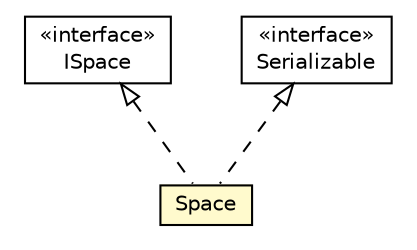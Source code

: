 #!/usr/local/bin/dot
#
# Class diagram 
# Generated by UMLGraph version R5_6-24-gf6e263 (http://www.umlgraph.org/)
#

digraph G {
	edge [fontname="Helvetica",fontsize=10,labelfontname="Helvetica",labelfontsize=10];
	node [fontname="Helvetica",fontsize=10,shape=plaintext];
	nodesep=0.25;
	ranksep=0.5;
	// org.universAAL.middleware.interfaces.space.model.ISpace
	c333670 [label=<<table title="org.universAAL.middleware.interfaces.space.model.ISpace" border="0" cellborder="1" cellspacing="0" cellpadding="2" port="p" href="../../model/ISpace.html">
		<tr><td><table border="0" cellspacing="0" cellpadding="1">
<tr><td align="center" balign="center"> &#171;interface&#187; </td></tr>
<tr><td align="center" balign="center"> ISpace </td></tr>
		</table></td></tr>
		</table>>, URL="../../model/ISpace.html", fontname="Helvetica", fontcolor="black", fontsize=10.0];
	// org.universAAL.middleware.interfaces.space.xml.model.Space
	c333675 [label=<<table title="org.universAAL.middleware.interfaces.space.xml.model.Space" border="0" cellborder="1" cellspacing="0" cellpadding="2" port="p" bgcolor="lemonChiffon" href="./Space.html">
		<tr><td><table border="0" cellspacing="0" cellpadding="1">
<tr><td align="center" balign="center"> Space </td></tr>
		</table></td></tr>
		</table>>, URL="./Space.html", fontname="Helvetica", fontcolor="black", fontsize=10.0];
	//org.universAAL.middleware.interfaces.space.xml.model.Space implements java.io.Serializable
	c334214:p -> c333675:p [dir=back,arrowtail=empty,style=dashed];
	//org.universAAL.middleware.interfaces.space.xml.model.Space implements org.universAAL.middleware.interfaces.space.model.ISpace
	c333670:p -> c333675:p [dir=back,arrowtail=empty,style=dashed];
	// java.io.Serializable
	c334214 [label=<<table title="java.io.Serializable" border="0" cellborder="1" cellspacing="0" cellpadding="2" port="p" href="http://java.sun.com/j2se/1.4.2/docs/api/java/io/Serializable.html">
		<tr><td><table border="0" cellspacing="0" cellpadding="1">
<tr><td align="center" balign="center"> &#171;interface&#187; </td></tr>
<tr><td align="center" balign="center"> Serializable </td></tr>
		</table></td></tr>
		</table>>, URL="http://java.sun.com/j2se/1.4.2/docs/api/java/io/Serializable.html", fontname="Helvetica", fontcolor="black", fontsize=10.0];
}


